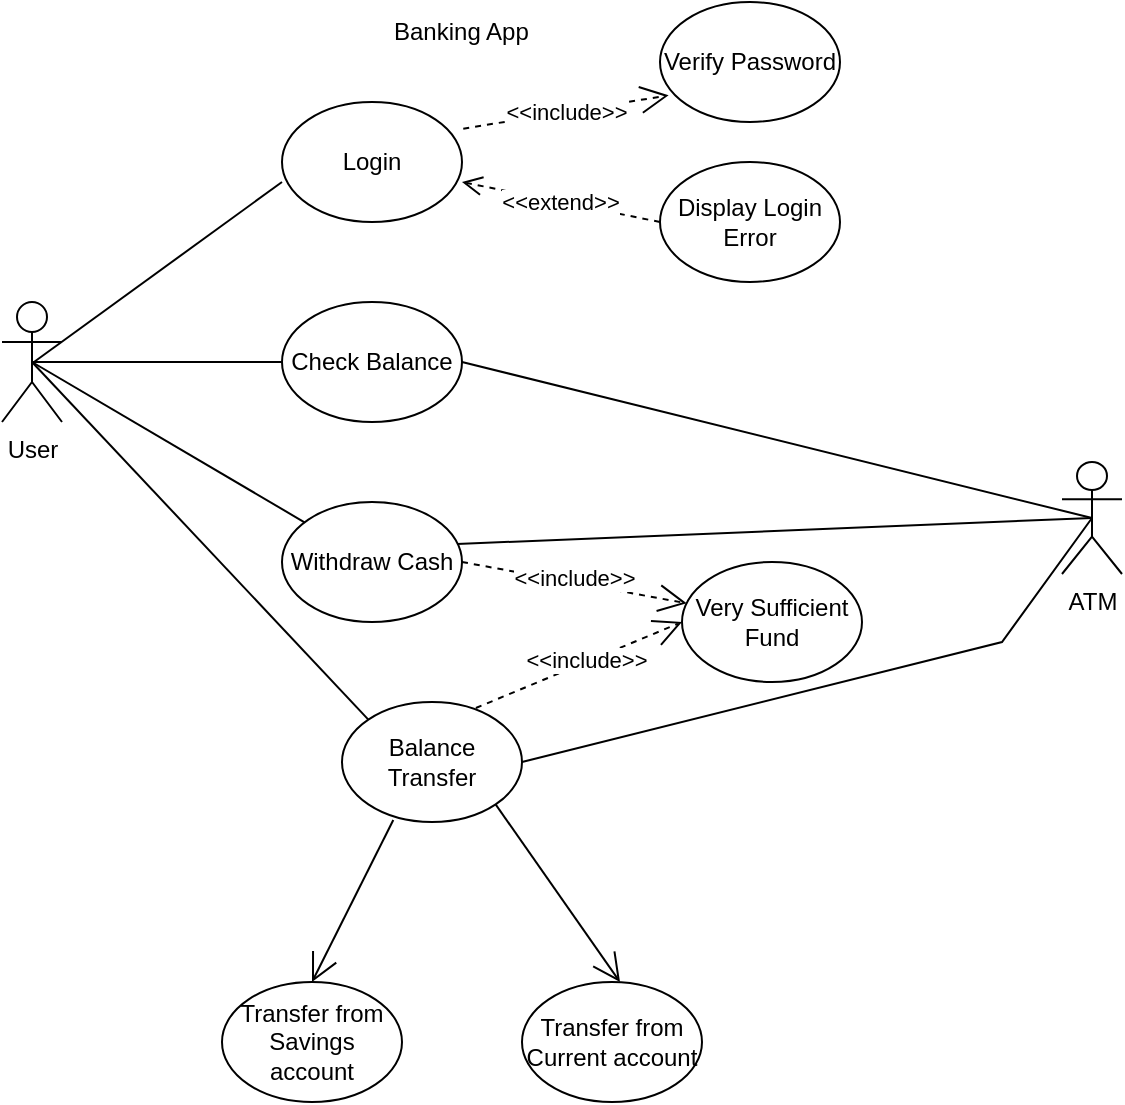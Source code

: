 <mxfile version="24.0.1" type="github">
  <diagram name="Page-1" id="8tQhgBE7sR-3QM2gAeCO">
    <mxGraphModel dx="794" dy="378" grid="1" gridSize="10" guides="1" tooltips="1" connect="1" arrows="1" fold="1" page="1" pageScale="1" pageWidth="583" pageHeight="827" background="none" math="0" shadow="0">
      <root>
        <mxCell id="0" />
        <mxCell id="1" parent="0" />
        <mxCell id="rV3MZnBZThlkLJx1JuYN-1" value="User" style="shape=umlActor;verticalLabelPosition=bottom;verticalAlign=top;html=1;outlineConnect=0;" vertex="1" parent="1">
          <mxGeometry x="40" y="150" width="30" height="60" as="geometry" />
        </mxCell>
        <mxCell id="rV3MZnBZThlkLJx1JuYN-3" value="Login" style="ellipse;whiteSpace=wrap;html=1;" vertex="1" parent="1">
          <mxGeometry x="180" y="50" width="90" height="60" as="geometry" />
        </mxCell>
        <mxCell id="rV3MZnBZThlkLJx1JuYN-4" value="Very Sufficient Fund" style="ellipse;whiteSpace=wrap;html=1;" vertex="1" parent="1">
          <mxGeometry x="380" y="280" width="90" height="60" as="geometry" />
        </mxCell>
        <mxCell id="rV3MZnBZThlkLJx1JuYN-5" value="Display Login Error" style="ellipse;whiteSpace=wrap;html=1;" vertex="1" parent="1">
          <mxGeometry x="369" y="80" width="90" height="60" as="geometry" />
        </mxCell>
        <mxCell id="rV3MZnBZThlkLJx1JuYN-6" value="Balance Transfer" style="ellipse;whiteSpace=wrap;html=1;" vertex="1" parent="1">
          <mxGeometry x="210" y="350" width="90" height="60" as="geometry" />
        </mxCell>
        <mxCell id="rV3MZnBZThlkLJx1JuYN-7" value="Verify Password" style="ellipse;whiteSpace=wrap;html=1;" vertex="1" parent="1">
          <mxGeometry x="369" width="90" height="60" as="geometry" />
        </mxCell>
        <mxCell id="rV3MZnBZThlkLJx1JuYN-8" value="Check Balance" style="ellipse;whiteSpace=wrap;html=1;" vertex="1" parent="1">
          <mxGeometry x="180" y="150" width="90" height="60" as="geometry" />
        </mxCell>
        <mxCell id="rV3MZnBZThlkLJx1JuYN-9" value="Withdraw Cash" style="ellipse;whiteSpace=wrap;html=1;" vertex="1" parent="1">
          <mxGeometry x="180" y="250" width="90" height="60" as="geometry" />
        </mxCell>
        <mxCell id="rV3MZnBZThlkLJx1JuYN-10" value="Banking App" style="text;strokeColor=none;fillColor=none;align=left;verticalAlign=middle;spacingLeft=4;spacingRight=4;overflow=hidden;points=[[0,0.5],[1,0.5]];portConstraint=eastwest;rotatable=0;whiteSpace=wrap;html=1;" vertex="1" parent="1">
          <mxGeometry x="230" width="80" height="30" as="geometry" />
        </mxCell>
        <mxCell id="rV3MZnBZThlkLJx1JuYN-15" value="" style="html=1;verticalAlign=bottom;endArrow=open;dashed=1;endSize=8;curved=0;rounded=0;exitX=0;exitY=0.5;exitDx=0;exitDy=0;" edge="1" parent="1" source="rV3MZnBZThlkLJx1JuYN-5">
          <mxGeometry x="-1" y="-117" relative="1" as="geometry">
            <mxPoint x="350" y="90" as="sourcePoint" />
            <mxPoint x="270" y="90" as="targetPoint" />
            <mxPoint x="40" y="7" as="offset" />
          </mxGeometry>
        </mxCell>
        <mxCell id="rV3MZnBZThlkLJx1JuYN-16" value="&amp;lt;&amp;lt;extend&amp;gt;&amp;gt;" style="edgeLabel;html=1;align=center;verticalAlign=middle;resizable=0;points=[];" vertex="1" connectable="0" parent="rV3MZnBZThlkLJx1JuYN-15">
          <mxGeometry x="-0.061" y="-4" relative="1" as="geometry">
            <mxPoint x="-4" y="3" as="offset" />
          </mxGeometry>
        </mxCell>
        <mxCell id="rV3MZnBZThlkLJx1JuYN-17" value="&amp;lt;&amp;lt;include&amp;gt;&amp;gt;" style="endArrow=open;endSize=12;dashed=1;html=1;rounded=0;exitX=1.007;exitY=0.222;exitDx=0;exitDy=0;exitPerimeter=0;entryX=0.048;entryY=0.778;entryDx=0;entryDy=0;entryPerimeter=0;" edge="1" parent="1" source="rV3MZnBZThlkLJx1JuYN-3" target="rV3MZnBZThlkLJx1JuYN-7">
          <mxGeometry width="160" relative="1" as="geometry">
            <mxPoint x="230" y="50" as="sourcePoint" />
            <mxPoint x="370" y="50" as="targetPoint" />
          </mxGeometry>
        </mxCell>
        <mxCell id="rV3MZnBZThlkLJx1JuYN-22" value="" style="endArrow=none;html=1;rounded=0;entryX=0;entryY=0.5;entryDx=0;entryDy=0;exitX=0.5;exitY=0.5;exitDx=0;exitDy=0;exitPerimeter=0;" edge="1" parent="1" source="rV3MZnBZThlkLJx1JuYN-1" target="rV3MZnBZThlkLJx1JuYN-8">
          <mxGeometry relative="1" as="geometry">
            <mxPoint x="60" y="179.5" as="sourcePoint" />
            <mxPoint x="220" y="179.5" as="targetPoint" />
          </mxGeometry>
        </mxCell>
        <mxCell id="rV3MZnBZThlkLJx1JuYN-23" value="" style="endArrow=none;html=1;rounded=0;entryX=0;entryY=0;entryDx=0;entryDy=0;exitX=0.5;exitY=0.5;exitDx=0;exitDy=0;exitPerimeter=0;" edge="1" parent="1" source="rV3MZnBZThlkLJx1JuYN-1" target="rV3MZnBZThlkLJx1JuYN-6">
          <mxGeometry relative="1" as="geometry">
            <mxPoint x="65" y="190" as="sourcePoint" />
            <mxPoint x="190" y="190" as="targetPoint" />
          </mxGeometry>
        </mxCell>
        <mxCell id="rV3MZnBZThlkLJx1JuYN-24" value="" style="endArrow=none;html=1;rounded=0;exitX=0.5;exitY=0.5;exitDx=0;exitDy=0;exitPerimeter=0;" edge="1" parent="1" source="rV3MZnBZThlkLJx1JuYN-1" target="rV3MZnBZThlkLJx1JuYN-9">
          <mxGeometry relative="1" as="geometry">
            <mxPoint x="65" y="180" as="sourcePoint" />
            <mxPoint x="190" y="179.5" as="targetPoint" />
          </mxGeometry>
        </mxCell>
        <mxCell id="rV3MZnBZThlkLJx1JuYN-25" value="" style="endArrow=none;html=1;rounded=0;entryX=0;entryY=0.5;entryDx=0;entryDy=0;" edge="1" parent="1">
          <mxGeometry relative="1" as="geometry">
            <mxPoint x="56" y="180" as="sourcePoint" />
            <mxPoint x="180" y="90" as="targetPoint" />
          </mxGeometry>
        </mxCell>
        <mxCell id="rV3MZnBZThlkLJx1JuYN-26" value="&amp;lt;&amp;lt;include&amp;gt;&amp;gt;" style="endArrow=open;endSize=12;dashed=1;html=1;rounded=0;exitX=1.007;exitY=0.222;exitDx=0;exitDy=0;exitPerimeter=0;entryX=0.026;entryY=0.344;entryDx=0;entryDy=0;entryPerimeter=0;" edge="1" parent="1" target="rV3MZnBZThlkLJx1JuYN-4">
          <mxGeometry x="-0.013" y="2" width="160" relative="1" as="geometry">
            <mxPoint x="270" y="280" as="sourcePoint" />
            <mxPoint x="372" y="264" as="targetPoint" />
            <mxPoint as="offset" />
          </mxGeometry>
        </mxCell>
        <mxCell id="rV3MZnBZThlkLJx1JuYN-27" value="&amp;lt;&amp;lt;include&amp;gt;&amp;gt;" style="endArrow=open;endSize=12;dashed=1;html=1;rounded=0;exitX=0.744;exitY=0.05;exitDx=0;exitDy=0;exitPerimeter=0;entryX=0;entryY=0.5;entryDx=0;entryDy=0;" edge="1" parent="1" source="rV3MZnBZThlkLJx1JuYN-6" target="rV3MZnBZThlkLJx1JuYN-4">
          <mxGeometry x="0.083" y="1" width="160" relative="1" as="geometry">
            <mxPoint x="250" y="356" as="sourcePoint" />
            <mxPoint x="352" y="340" as="targetPoint" />
            <mxPoint as="offset" />
          </mxGeometry>
        </mxCell>
        <mxCell id="rV3MZnBZThlkLJx1JuYN-29" value="Transfer from Savings account" style="ellipse;whiteSpace=wrap;html=1;" vertex="1" parent="1">
          <mxGeometry x="150" y="490" width="90" height="60" as="geometry" />
        </mxCell>
        <mxCell id="rV3MZnBZThlkLJx1JuYN-30" value="Transfer from Current account" style="ellipse;whiteSpace=wrap;html=1;" vertex="1" parent="1">
          <mxGeometry x="300" y="490" width="90" height="60" as="geometry" />
        </mxCell>
        <mxCell id="rV3MZnBZThlkLJx1JuYN-31" value="" style="endArrow=open;endFill=1;endSize=12;html=1;rounded=0;exitX=0.285;exitY=0.983;exitDx=0;exitDy=0;exitPerimeter=0;entryX=0.5;entryY=0;entryDx=0;entryDy=0;" edge="1" parent="1" source="rV3MZnBZThlkLJx1JuYN-6" target="rV3MZnBZThlkLJx1JuYN-29">
          <mxGeometry width="160" relative="1" as="geometry">
            <mxPoint x="60" y="489" as="sourcePoint" />
            <mxPoint x="220" y="489" as="targetPoint" />
          </mxGeometry>
        </mxCell>
        <mxCell id="rV3MZnBZThlkLJx1JuYN-32" value="" style="endArrow=open;endFill=1;endSize=12;html=1;rounded=0;exitX=1;exitY=1;exitDx=0;exitDy=0;entryX=0.5;entryY=0;entryDx=0;entryDy=0;" edge="1" parent="1" source="rV3MZnBZThlkLJx1JuYN-6">
          <mxGeometry width="160" relative="1" as="geometry">
            <mxPoint x="390" y="409" as="sourcePoint" />
            <mxPoint x="349" y="490" as="targetPoint" />
          </mxGeometry>
        </mxCell>
        <mxCell id="rV3MZnBZThlkLJx1JuYN-38" value="ATM" style="shape=umlActor;verticalLabelPosition=bottom;verticalAlign=top;html=1;outlineConnect=0;" vertex="1" parent="1">
          <mxGeometry x="570" y="230" width="30" height="56" as="geometry" />
        </mxCell>
        <mxCell id="rV3MZnBZThlkLJx1JuYN-42" value="" style="endArrow=none;html=1;rounded=0;exitX=1;exitY=0.5;exitDx=0;exitDy=0;entryX=0.5;entryY=0.5;entryDx=0;entryDy=0;entryPerimeter=0;" edge="1" parent="1" source="rV3MZnBZThlkLJx1JuYN-8" target="rV3MZnBZThlkLJx1JuYN-38">
          <mxGeometry relative="1" as="geometry">
            <mxPoint x="280" y="179.5" as="sourcePoint" />
            <mxPoint x="440" y="179.5" as="targetPoint" />
          </mxGeometry>
        </mxCell>
        <mxCell id="rV3MZnBZThlkLJx1JuYN-43" value="" style="endArrow=none;html=1;rounded=0;exitX=1;exitY=0.5;exitDx=0;exitDy=0;entryX=0.5;entryY=0.5;entryDx=0;entryDy=0;entryPerimeter=0;" edge="1" parent="1" target="rV3MZnBZThlkLJx1JuYN-38">
          <mxGeometry relative="1" as="geometry">
            <mxPoint x="267.5" y="271" as="sourcePoint" />
            <mxPoint x="582.5" y="349" as="targetPoint" />
          </mxGeometry>
        </mxCell>
        <mxCell id="rV3MZnBZThlkLJx1JuYN-44" value="" style="endArrow=none;html=1;rounded=0;exitX=1;exitY=0.5;exitDx=0;exitDy=0;entryX=0.5;entryY=0.5;entryDx=0;entryDy=0;entryPerimeter=0;" edge="1" parent="1" target="rV3MZnBZThlkLJx1JuYN-38">
          <mxGeometry relative="1" as="geometry">
            <mxPoint x="300" y="380" as="sourcePoint" />
            <mxPoint x="615" y="458" as="targetPoint" />
            <Array as="points">
              <mxPoint x="540" y="320" />
            </Array>
          </mxGeometry>
        </mxCell>
      </root>
    </mxGraphModel>
  </diagram>
</mxfile>
